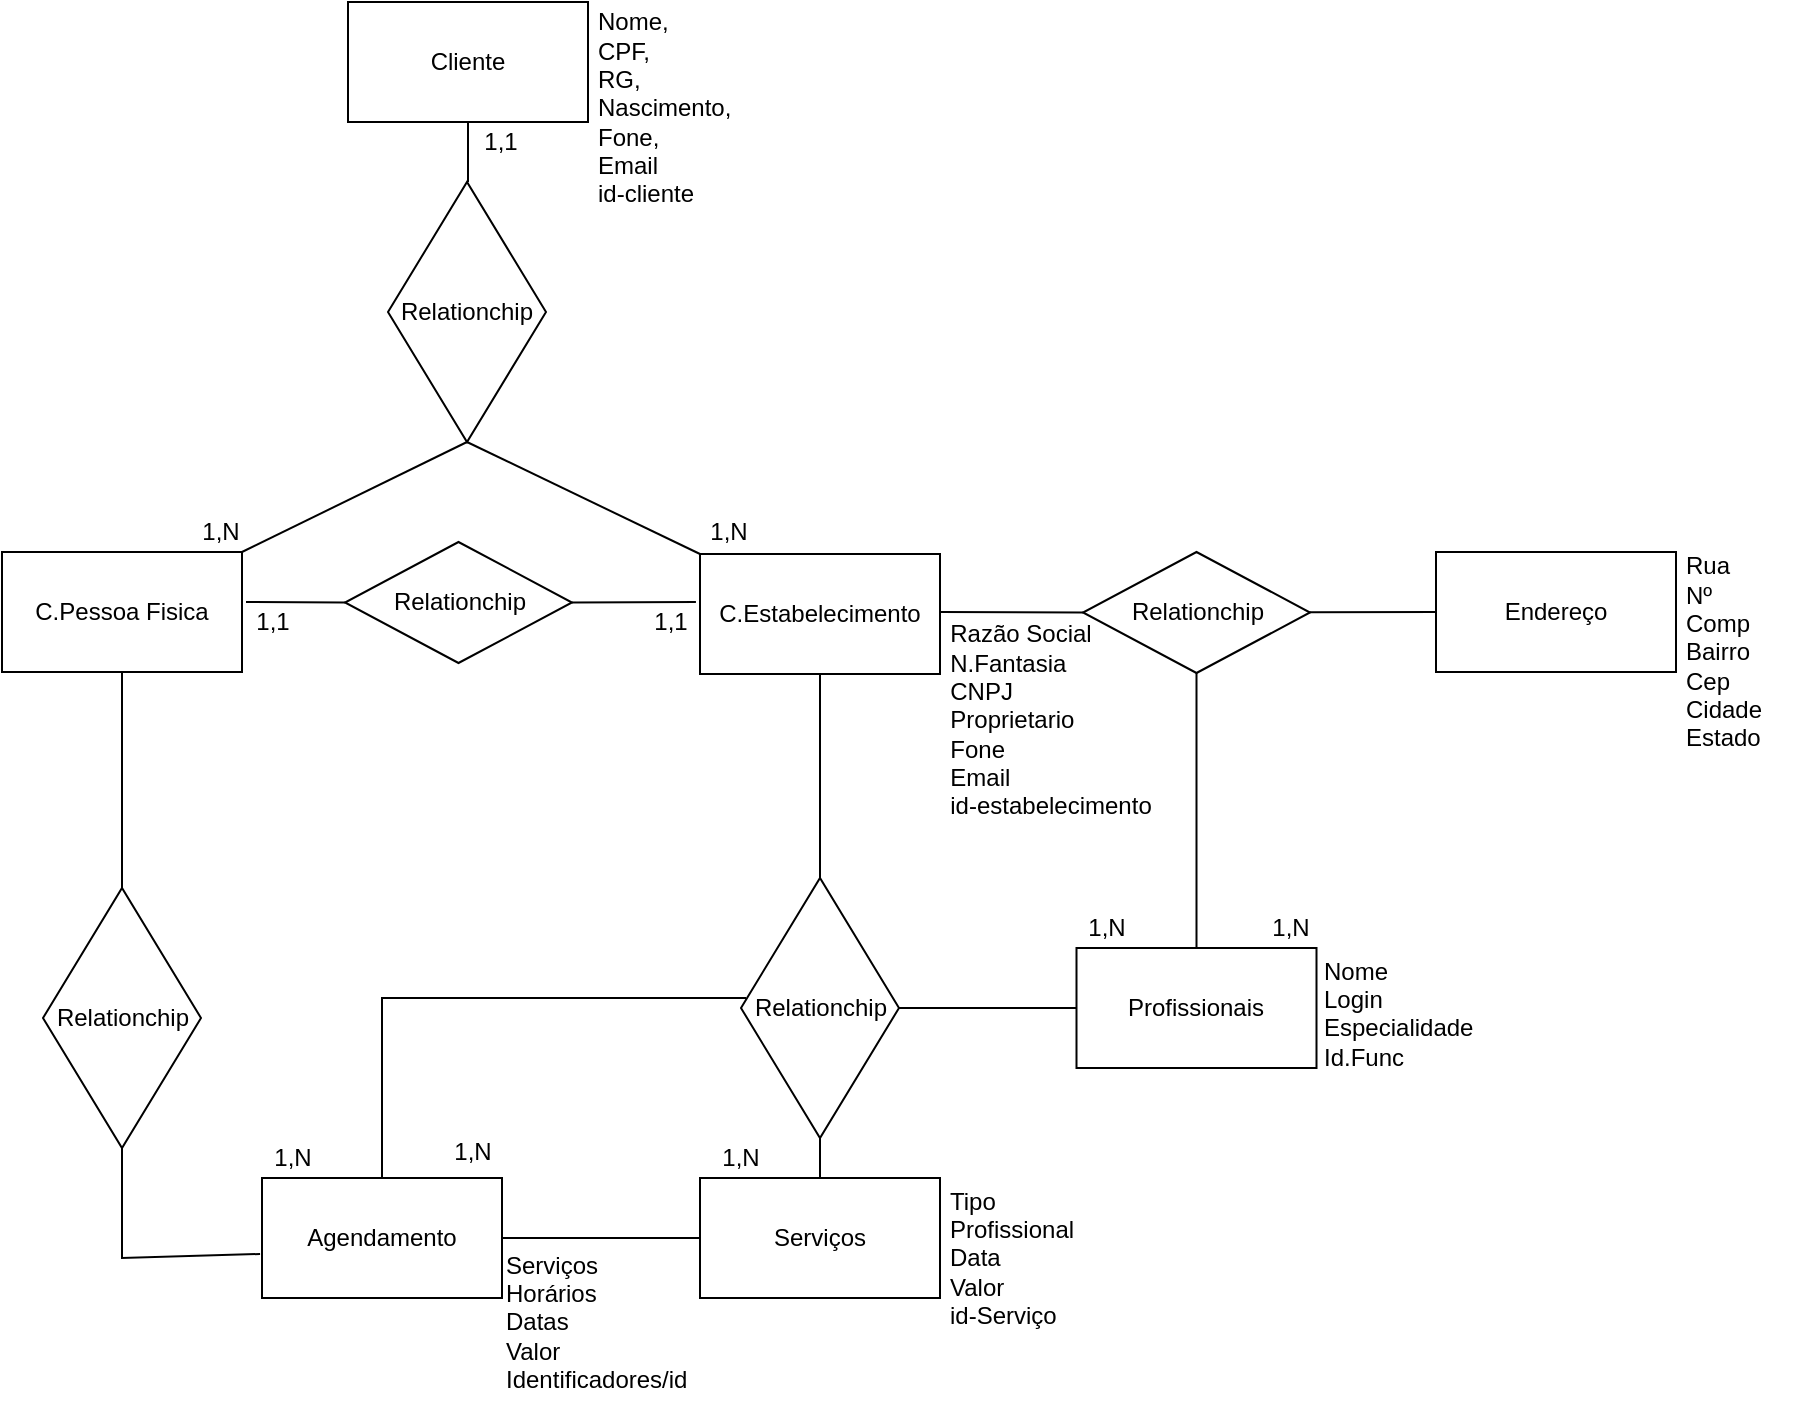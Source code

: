 <mxfile version="16.6.1" type="github"><diagram id="idEnrhVHwTjSLAi6MrJr" name="Bellitia"><mxGraphModel dx="1102" dy="600" grid="1" gridSize="10" guides="1" tooltips="1" connect="1" arrows="1" fold="1" page="1" pageScale="1" pageWidth="827" pageHeight="1169" math="0" shadow="0"><root><mxCell id="0"/><mxCell id="1" parent="0"/><mxCell id="jh2JDw9TalGq_YhijuBw-1" value="Cliente" style="rounded=0;whiteSpace=wrap;html=1;" parent="1" vertex="1"><mxGeometry x="341" y="20" width="120" height="60" as="geometry"/></mxCell><mxCell id="jh2JDw9TalGq_YhijuBw-2" value="C.Pessoa Fisica" style="rounded=0;whiteSpace=wrap;html=1;" parent="1" vertex="1"><mxGeometry x="168" y="295" width="120" height="60" as="geometry"/></mxCell><mxCell id="jh2JDw9TalGq_YhijuBw-3" value="C.Estabelecimento" style="rounded=0;whiteSpace=wrap;html=1;" parent="1" vertex="1"><mxGeometry x="517" y="296" width="120" height="60" as="geometry"/></mxCell><mxCell id="jh2JDw9TalGq_YhijuBw-4" value="Relationchip" style="rhombus;whiteSpace=wrap;html=1;direction=south;" parent="1" vertex="1"><mxGeometry x="361" y="110" width="79" height="130" as="geometry"/></mxCell><mxCell id="jh2JDw9TalGq_YhijuBw-7" value="" style="endArrow=none;html=1;rounded=0;exitX=1;exitY=0.5;exitDx=0;exitDy=0;entryX=0;entryY=0;entryDx=0;entryDy=0;" parent="1" source="jh2JDw9TalGq_YhijuBw-4" target="jh2JDw9TalGq_YhijuBw-3" edge="1"><mxGeometry width="50" height="50" relative="1" as="geometry"><mxPoint x="591" y="330" as="sourcePoint"/><mxPoint x="451" y="270" as="targetPoint"/></mxGeometry></mxCell><mxCell id="jh2JDw9TalGq_YhijuBw-8" value="" style="endArrow=none;html=1;rounded=0;entryX=1;entryY=0.5;entryDx=0;entryDy=0;exitX=1;exitY=0;exitDx=0;exitDy=0;" parent="1" source="jh2JDw9TalGq_YhijuBw-2" target="jh2JDw9TalGq_YhijuBw-4" edge="1"><mxGeometry width="50" height="50" relative="1" as="geometry"><mxPoint x="591" y="330" as="sourcePoint"/><mxPoint x="641" y="280" as="targetPoint"/></mxGeometry></mxCell><mxCell id="jh2JDw9TalGq_YhijuBw-9" value="" style="endArrow=none;html=1;rounded=0;entryX=0.5;entryY=1;entryDx=0;entryDy=0;" parent="1" target="jh2JDw9TalGq_YhijuBw-1" edge="1"><mxGeometry width="50" height="50" relative="1" as="geometry"><mxPoint x="401" y="110" as="sourcePoint"/><mxPoint x="641" y="280" as="targetPoint"/></mxGeometry></mxCell><mxCell id="jh2JDw9TalGq_YhijuBw-10" value="1,1" style="text;html=1;align=center;verticalAlign=middle;resizable=0;points=[];autosize=1;strokeColor=none;fillColor=none;" parent="1" vertex="1"><mxGeometry x="402" y="80" width="30" height="20" as="geometry"/></mxCell><mxCell id="jh2JDw9TalGq_YhijuBw-11" value="1,N" style="text;html=1;align=center;verticalAlign=middle;resizable=0;points=[];autosize=1;strokeColor=none;fillColor=none;" parent="1" vertex="1"><mxGeometry x="262" y="275" width="30" height="20" as="geometry"/></mxCell><mxCell id="jh2JDw9TalGq_YhijuBw-13" value="1,N" style="text;html=1;align=center;verticalAlign=middle;resizable=0;points=[];autosize=1;strokeColor=none;fillColor=none;" parent="1" vertex="1"><mxGeometry x="516" y="275" width="30" height="20" as="geometry"/></mxCell><mxCell id="jh2JDw9TalGq_YhijuBw-16" value="Relationchip" style="rhombus;whiteSpace=wrap;html=1;direction=west;" parent="1" vertex="1"><mxGeometry x="339.5" y="290" width="113.5" height="60.5" as="geometry"/></mxCell><mxCell id="jh2JDw9TalGq_YhijuBw-17" value="" style="endArrow=none;html=1;rounded=0;exitX=1;exitY=0.5;exitDx=0;exitDy=0;" parent="1" source="jh2JDw9TalGq_YhijuBw-16" edge="1"><mxGeometry width="50" height="50" relative="1" as="geometry"><mxPoint x="340" y="320" as="sourcePoint"/><mxPoint x="290" y="320" as="targetPoint"/></mxGeometry></mxCell><mxCell id="jh2JDw9TalGq_YhijuBw-18" value="" style="endArrow=none;html=1;rounded=0;entryX=0;entryY=0.5;entryDx=0;entryDy=0;exitX=-0.017;exitY=0.4;exitDx=0;exitDy=0;exitPerimeter=0;" parent="1" source="jh2JDw9TalGq_YhijuBw-3" target="jh2JDw9TalGq_YhijuBw-16" edge="1"><mxGeometry width="50" height="50" relative="1" as="geometry"><mxPoint x="510" y="320" as="sourcePoint"/><mxPoint x="460" y="160" as="targetPoint"/></mxGeometry></mxCell><mxCell id="jh2JDw9TalGq_YhijuBw-19" value="1,1" style="text;html=1;align=center;verticalAlign=middle;resizable=0;points=[];autosize=1;strokeColor=none;fillColor=none;" parent="1" vertex="1"><mxGeometry x="288" y="320" width="30" height="20" as="geometry"/></mxCell><mxCell id="jh2JDw9TalGq_YhijuBw-20" value="1,1" style="text;html=1;align=center;verticalAlign=middle;resizable=0;points=[];autosize=1;strokeColor=none;fillColor=none;" parent="1" vertex="1"><mxGeometry x="487" y="320" width="30" height="20" as="geometry"/></mxCell><mxCell id="jh2JDw9TalGq_YhijuBw-21" value="&lt;div align=&quot;left&quot;&gt;Nome,&lt;/div&gt;&lt;div align=&quot;left&quot;&gt;CPF,&lt;br&gt;RG,&lt;br&gt;Nascimento,&lt;/div&gt;&lt;div align=&quot;left&quot;&gt;Fone,&lt;br&gt;Email&lt;/div&gt;&lt;div align=&quot;left&quot;&gt;id-cliente&lt;br&gt;&lt;/div&gt;" style="text;html=1;align=left;verticalAlign=middle;resizable=0;points=[];autosize=1;strokeColor=none;fillColor=none;" parent="1" vertex="1"><mxGeometry x="464" y="23" width="90" height="100" as="geometry"/></mxCell><mxCell id="jh2JDw9TalGq_YhijuBw-22" value="Endereço" style="rounded=0;whiteSpace=wrap;html=1;" parent="1" vertex="1"><mxGeometry x="885" y="295" width="120" height="60" as="geometry"/></mxCell><mxCell id="jh2JDw9TalGq_YhijuBw-23" value="Relationchip" style="rhombus;whiteSpace=wrap;html=1;direction=west;" parent="1" vertex="1"><mxGeometry x="708.5" y="295" width="113.5" height="60.5" as="geometry"/></mxCell><mxCell id="jh2JDw9TalGq_YhijuBw-24" value="" style="endArrow=none;html=1;rounded=0;exitX=1.033;exitY=0.4;exitDx=0;exitDy=0;exitPerimeter=0;entryX=1;entryY=0.5;entryDx=0;entryDy=0;" parent="1" edge="1" target="jh2JDw9TalGq_YhijuBw-23"><mxGeometry width="50" height="50" relative="1" as="geometry"><mxPoint x="636.96" y="325" as="sourcePoint"/><mxPoint x="706" y="325" as="targetPoint"/></mxGeometry></mxCell><mxCell id="jh2JDw9TalGq_YhijuBw-25" value="" style="endArrow=none;html=1;rounded=0;entryX=0;entryY=0.5;entryDx=0;entryDy=0;" parent="1" source="jh2JDw9TalGq_YhijuBw-23" target="jh2JDw9TalGq_YhijuBw-22" edge="1"><mxGeometry width="50" height="50" relative="1" as="geometry"><mxPoint x="833.96" y="321" as="sourcePoint"/><mxPoint x="903" y="321" as="targetPoint"/></mxGeometry></mxCell><mxCell id="6QxWmaAaK0Aot1qicbLf-1" value="&lt;div align=&quot;left&quot;&gt;Razão Social&lt;/div&gt;&lt;div align=&quot;left&quot;&gt;N.Fantasia&lt;/div&gt;&lt;div align=&quot;left&quot;&gt;CNPJ&lt;/div&gt;&lt;div align=&quot;left&quot;&gt;Proprietario&lt;/div&gt;&lt;div align=&quot;left&quot;&gt;Fone&lt;/div&gt;&lt;div align=&quot;left&quot;&gt;Email&lt;/div&gt;&lt;div align=&quot;left&quot;&gt;id-estabelecimento&lt;br&gt;&lt;/div&gt;" style="text;html=1;align=center;verticalAlign=middle;resizable=0;points=[];autosize=1;strokeColor=none;fillColor=none;" vertex="1" parent="1"><mxGeometry x="632" y="329" width="120" height="100" as="geometry"/></mxCell><mxCell id="6QxWmaAaK0Aot1qicbLf-2" value="&lt;div align=&quot;left&quot;&gt;Rua&lt;/div&gt;&lt;div align=&quot;left&quot;&gt;Nº&lt;/div&gt;&lt;div align=&quot;left&quot;&gt;Comp&lt;/div&gt;&lt;div align=&quot;left&quot;&gt;Bairro&lt;/div&gt;&lt;div align=&quot;left&quot;&gt;Cep&lt;br&gt;&lt;/div&gt;&lt;div align=&quot;left&quot;&gt;Cidade&lt;br&gt;Estado&lt;br&gt;&lt;/div&gt;" style="text;html=1;align=left;verticalAlign=middle;resizable=0;points=[];autosize=1;strokeColor=none;fillColor=none;" vertex="1" parent="1"><mxGeometry x="1008" y="295" width="60" height="100" as="geometry"/></mxCell><mxCell id="6QxWmaAaK0Aot1qicbLf-3" value="Serviços" style="rounded=0;whiteSpace=wrap;html=1;" vertex="1" parent="1"><mxGeometry x="517" y="608" width="120" height="60" as="geometry"/></mxCell><mxCell id="6QxWmaAaK0Aot1qicbLf-7" value="Relationchip" style="rhombus;whiteSpace=wrap;html=1;direction=south;" vertex="1" parent="1"><mxGeometry x="188.5" y="463" width="79" height="130" as="geometry"/></mxCell><mxCell id="6QxWmaAaK0Aot1qicbLf-11" value="" style="endArrow=none;html=1;rounded=0;exitX=0.5;exitY=1;exitDx=0;exitDy=0;" edge="1" parent="1" source="jh2JDw9TalGq_YhijuBw-2" target="6QxWmaAaK0Aot1qicbLf-7"><mxGeometry width="50" height="50" relative="1" as="geometry"><mxPoint x="230" y="361" as="sourcePoint"/><mxPoint x="350" y="456" as="targetPoint"/></mxGeometry></mxCell><mxCell id="6QxWmaAaK0Aot1qicbLf-13" value="1,N" style="text;html=1;align=center;verticalAlign=middle;resizable=0;points=[];autosize=1;strokeColor=none;fillColor=none;" vertex="1" parent="1"><mxGeometry x="298" y="588" width="30" height="20" as="geometry"/></mxCell><mxCell id="6QxWmaAaK0Aot1qicbLf-14" value="&lt;div align=&quot;left&quot;&gt;Serviços&lt;/div&gt;&lt;div align=&quot;left&quot;&gt;Horários&lt;/div&gt;&lt;div align=&quot;left&quot;&gt;Datas&lt;/div&gt;&lt;div align=&quot;left&quot;&gt;Valor&lt;/div&gt;&lt;div align=&quot;left&quot;&gt;Identificadores/id&lt;/div&gt;" style="text;html=1;align=left;verticalAlign=middle;resizable=0;points=[];autosize=1;strokeColor=none;fillColor=none;" vertex="1" parent="1"><mxGeometry x="418" y="640" width="110" height="80" as="geometry"/></mxCell><mxCell id="6QxWmaAaK0Aot1qicbLf-18" value="&amp;nbsp;" style="text;html=1;align=center;verticalAlign=middle;resizable=0;points=[];autosize=1;strokeColor=none;fillColor=none;" vertex="1" parent="1"><mxGeometry x="780" y="430" width="20" height="20" as="geometry"/></mxCell><mxCell id="6QxWmaAaK0Aot1qicbLf-19" value="Agendamento" style="rounded=0;whiteSpace=wrap;html=1;" vertex="1" parent="1"><mxGeometry x="298" y="608" width="120" height="60" as="geometry"/></mxCell><mxCell id="6QxWmaAaK0Aot1qicbLf-28" value="Relationchip" style="rhombus;whiteSpace=wrap;html=1;direction=south;" vertex="1" parent="1"><mxGeometry x="537.5" y="458" width="79" height="130" as="geometry"/></mxCell><mxCell id="6QxWmaAaK0Aot1qicbLf-31" value="&lt;div align=&quot;left&quot;&gt;Tipo&lt;/div&gt;&lt;div align=&quot;left&quot;&gt;Profissional&lt;br&gt;&lt;/div&gt;&lt;div align=&quot;left&quot;&gt;Data&lt;br&gt;Valor&lt;br&gt;id-Serviço&lt;/div&gt;" style="text;html=1;align=left;verticalAlign=middle;resizable=0;points=[];autosize=1;strokeColor=none;fillColor=none;" vertex="1" parent="1"><mxGeometry x="640" y="608" width="80" height="80" as="geometry"/></mxCell><mxCell id="6QxWmaAaK0Aot1qicbLf-32" value="" style="endArrow=none;html=1;rounded=0;entryX=1;entryY=0.5;entryDx=0;entryDy=0;exitX=0.5;exitY=0;exitDx=0;exitDy=0;" edge="1" parent="1" source="6QxWmaAaK0Aot1qicbLf-3" target="6QxWmaAaK0Aot1qicbLf-28"><mxGeometry width="50" height="50" relative="1" as="geometry"><mxPoint x="550" y="638" as="sourcePoint"/><mxPoint x="600" y="588" as="targetPoint"/></mxGeometry></mxCell><mxCell id="6QxWmaAaK0Aot1qicbLf-33" value="" style="endArrow=none;html=1;rounded=0;entryX=0.5;entryY=1;entryDx=0;entryDy=0;exitX=0;exitY=0.5;exitDx=0;exitDy=0;" edge="1" parent="1" source="6QxWmaAaK0Aot1qicbLf-28" target="jh2JDw9TalGq_YhijuBw-3"><mxGeometry width="50" height="50" relative="1" as="geometry"><mxPoint x="550" y="570" as="sourcePoint"/><mxPoint x="600" y="520" as="targetPoint"/></mxGeometry></mxCell><mxCell id="6QxWmaAaK0Aot1qicbLf-34" value="" style="endArrow=none;html=1;rounded=0;exitX=0;exitY=0.5;exitDx=0;exitDy=0;entryX=1;entryY=0.5;entryDx=0;entryDy=0;" edge="1" parent="1" source="6QxWmaAaK0Aot1qicbLf-3" target="6QxWmaAaK0Aot1qicbLf-19"><mxGeometry width="50" height="50" relative="1" as="geometry"><mxPoint x="550" y="638" as="sourcePoint"/><mxPoint x="440" y="638" as="targetPoint"/></mxGeometry></mxCell><mxCell id="6QxWmaAaK0Aot1qicbLf-35" value="" style="endArrow=none;html=1;rounded=0;entryX=1;entryY=0.5;entryDx=0;entryDy=0;exitX=-0.008;exitY=0.633;exitDx=0;exitDy=0;exitPerimeter=0;" edge="1" parent="1" source="6QxWmaAaK0Aot1qicbLf-19" target="6QxWmaAaK0Aot1qicbLf-7"><mxGeometry width="50" height="50" relative="1" as="geometry"><mxPoint x="550" y="638" as="sourcePoint"/><mxPoint x="600" y="588" as="targetPoint"/><Array as="points"><mxPoint x="228" y="648"/></Array></mxGeometry></mxCell><mxCell id="6QxWmaAaK0Aot1qicbLf-36" value="" style="endArrow=none;html=1;rounded=0;entryX=0.5;entryY=0;entryDx=0;entryDy=0;" edge="1" parent="1" target="6QxWmaAaK0Aot1qicbLf-19"><mxGeometry width="50" height="50" relative="1" as="geometry"><mxPoint x="540" y="518" as="sourcePoint"/><mxPoint x="380" y="518" as="targetPoint"/><Array as="points"><mxPoint x="358" y="518"/></Array></mxGeometry></mxCell><mxCell id="6QxWmaAaK0Aot1qicbLf-39" value="1,N" style="text;html=1;align=center;verticalAlign=middle;resizable=0;points=[];autosize=1;strokeColor=none;fillColor=none;" vertex="1" parent="1"><mxGeometry x="522" y="588" width="30" height="20" as="geometry"/></mxCell><mxCell id="6QxWmaAaK0Aot1qicbLf-42" value="&lt;div&gt;Profissionais&lt;/div&gt;" style="rounded=0;whiteSpace=wrap;html=1;" vertex="1" parent="1"><mxGeometry x="705.25" y="493" width="120" height="60" as="geometry"/></mxCell><mxCell id="6QxWmaAaK0Aot1qicbLf-45" value="" style="endArrow=none;html=1;rounded=0;entryX=0.5;entryY=0;entryDx=0;entryDy=0;exitX=0.5;exitY=0;exitDx=0;exitDy=0;" edge="1" parent="1" source="6QxWmaAaK0Aot1qicbLf-42" target="jh2JDw9TalGq_YhijuBw-23"><mxGeometry width="50" height="50" relative="1" as="geometry"><mxPoint x="760" y="720" as="sourcePoint"/><mxPoint x="600" y="500" as="targetPoint"/></mxGeometry></mxCell><mxCell id="6QxWmaAaK0Aot1qicbLf-46" value="" style="endArrow=none;html=1;rounded=0;entryX=0;entryY=0.5;entryDx=0;entryDy=0;exitX=0.5;exitY=0;exitDx=0;exitDy=0;" edge="1" parent="1" source="6QxWmaAaK0Aot1qicbLf-28" target="6QxWmaAaK0Aot1qicbLf-42"><mxGeometry width="50" height="50" relative="1" as="geometry"><mxPoint x="550" y="317" as="sourcePoint"/><mxPoint x="600" y="267" as="targetPoint"/></mxGeometry></mxCell><mxCell id="6QxWmaAaK0Aot1qicbLf-48" value="&lt;div align=&quot;left&quot;&gt;Nome&lt;/div&gt;&lt;div align=&quot;left&quot;&gt;Login&lt;br&gt;Especialidade&lt;br&gt;Id.Func&lt;/div&gt;&lt;div align=&quot;left&quot;&gt;&lt;br&gt;&lt;/div&gt;" style="text;html=1;align=left;verticalAlign=middle;resizable=0;points=[];autosize=1;strokeColor=none;fillColor=none;" vertex="1" parent="1"><mxGeometry x="827" y="493" width="90" height="80" as="geometry"/></mxCell><mxCell id="6QxWmaAaK0Aot1qicbLf-49" value="1,N" style="text;html=1;align=center;verticalAlign=middle;resizable=0;points=[];autosize=1;strokeColor=none;fillColor=none;" vertex="1" parent="1"><mxGeometry x="797" y="473" width="30" height="20" as="geometry"/></mxCell><mxCell id="6QxWmaAaK0Aot1qicbLf-50" value="1,N" style="text;html=1;align=center;verticalAlign=middle;resizable=0;points=[];autosize=1;strokeColor=none;fillColor=none;" vertex="1" parent="1"><mxGeometry x="705.25" y="473" width="30" height="20" as="geometry"/></mxCell><mxCell id="6QxWmaAaK0Aot1qicbLf-52" value="1,N" style="text;html=1;align=center;verticalAlign=middle;resizable=0;points=[];autosize=1;strokeColor=none;fillColor=none;" vertex="1" parent="1"><mxGeometry x="388" y="585" width="30" height="20" as="geometry"/></mxCell></root></mxGraphModel></diagram></mxfile>